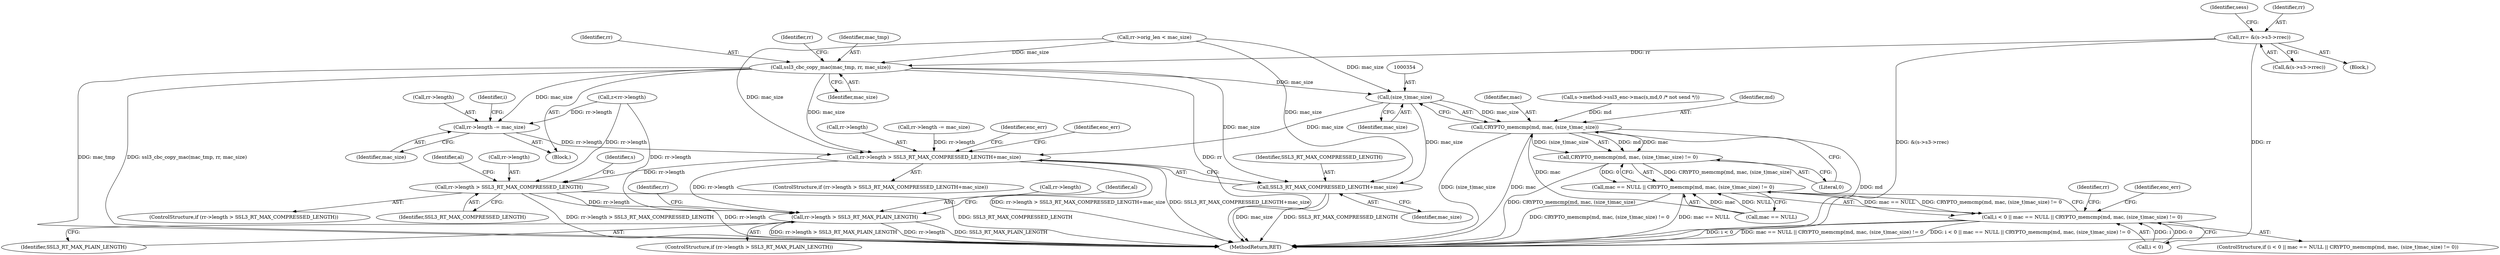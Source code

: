 digraph "0_openssl_103b171d8fc282ef435f8de9afbf7782e312961f_2@pointer" {
"1000128" [label="(Call,rr= &(s->s3->rrec))"];
"1000308" [label="(Call,ssl3_cbc_copy_mac(mac_tmp, rr, mac_size))"];
"1000312" [label="(Call,rr->length -= mac_size)"];
"1000362" [label="(Call,rr->length > SSL3_RT_MAX_COMPRESSED_LENGTH+mac_size)"];
"1000397" [label="(Call,rr->length > SSL3_RT_MAX_COMPRESSED_LENGTH)"];
"1000423" [label="(Call,rr->length > SSL3_RT_MAX_PLAIN_LENGTH)"];
"1000353" [label="(Call,(size_t)mac_size)"];
"1000350" [label="(Call,CRYPTO_memcmp(md, mac, (size_t)mac_size))"];
"1000349" [label="(Call,CRYPTO_memcmp(md, mac, (size_t)mac_size) != 0)"];
"1000345" [label="(Call,mac == NULL || CRYPTO_memcmp(md, mac, (size_t)mac_size) != 0)"];
"1000341" [label="(Call,i < 0 || mac == NULL || CRYPTO_memcmp(md, mac, (size_t)mac_size) != 0)"];
"1000366" [label="(Call,SSL3_RT_MAX_COMPRESSED_LENGTH+mac_size)"];
"1000413" [label="(Identifier,s)"];
"1000352" [label="(Identifier,mac)"];
"1000430" [label="(Identifier,al)"];
"1000313" [label="(Call,rr->length)"];
"1000361" [label="(ControlStructure,if (rr->length > SSL3_RT_MAX_COMPRESSED_LENGTH+mac_size))"];
"1000363" [label="(Call,rr->length)"];
"1000423" [label="(Call,rr->length > SSL3_RT_MAX_PLAIN_LENGTH)"];
"1000404" [label="(Identifier,al)"];
"1000345" [label="(Call,mac == NULL || CRYPTO_memcmp(md, mac, (size_t)mac_size) != 0)"];
"1000422" [label="(ControlStructure,if (rr->length > SSL3_RT_MAX_PLAIN_LENGTH))"];
"1000349" [label="(Call,CRYPTO_memcmp(md, mac, (size_t)mac_size) != 0)"];
"1000335" [label="(Identifier,i)"];
"1000137" [label="(Identifier,sess)"];
"1000319" [label="(Call,rr->length -= mac_size)"];
"1000270" [label="(Call,rr->orig_len < mac_size)"];
"1000346" [label="(Call,mac == NULL)"];
"1000312" [label="(Call,rr->length -= mac_size)"];
"1000336" [label="(Call,s->method->ssl3_enc->mac(s,md,0 /* not send */))"];
"1000367" [label="(Identifier,SSL3_RT_MAX_COMPRESSED_LENGTH)"];
"1000310" [label="(Identifier,rr)"];
"1000368" [label="(Identifier,mac_size)"];
"1000314" [label="(Identifier,rr)"];
"1000366" [label="(Call,SSL3_RT_MAX_COMPRESSED_LENGTH+mac_size)"];
"1000396" [label="(ControlStructure,if (rr->length > SSL3_RT_MAX_COMPRESSED_LENGTH))"];
"1000342" [label="(Call,i < 0)"];
"1000456" [label="(MethodReturn,RET)"];
"1000341" [label="(Call,i < 0 || mac == NULL || CRYPTO_memcmp(md, mac, (size_t)mac_size) != 0)"];
"1000362" [label="(Call,rr->length > SSL3_RT_MAX_COMPRESSED_LENGTH+mac_size)"];
"1000130" [label="(Call,&(s->s3->rrec))"];
"1000128" [label="(Call,rr= &(s->s3->rrec))"];
"1000427" [label="(Identifier,SSL3_RT_MAX_PLAIN_LENGTH)"];
"1000438" [label="(Identifier,rr)"];
"1000309" [label="(Identifier,mac_tmp)"];
"1000370" [label="(Identifier,enc_err)"];
"1000364" [label="(Identifier,rr)"];
"1000316" [label="(Identifier,mac_size)"];
"1000401" [label="(Identifier,SSL3_RT_MAX_COMPRESSED_LENGTH)"];
"1000398" [label="(Call,rr->length)"];
"1000129" [label="(Identifier,rr)"];
"1000350" [label="(Call,CRYPTO_memcmp(md, mac, (size_t)mac_size))"];
"1000211" [label="(Call,z<rr->length)"];
"1000355" [label="(Identifier,mac_size)"];
"1000304" [label="(Block,)"];
"1000311" [label="(Identifier,mac_size)"];
"1000308" [label="(Call,ssl3_cbc_copy_mac(mac_tmp, rr, mac_size))"];
"1000358" [label="(Identifier,enc_err)"];
"1000424" [label="(Call,rr->length)"];
"1000120" [label="(Block,)"];
"1000375" [label="(Identifier,enc_err)"];
"1000397" [label="(Call,rr->length > SSL3_RT_MAX_COMPRESSED_LENGTH)"];
"1000356" [label="(Literal,0)"];
"1000351" [label="(Identifier,md)"];
"1000353" [label="(Call,(size_t)mac_size)"];
"1000340" [label="(ControlStructure,if (i < 0 || mac == NULL || CRYPTO_memcmp(md, mac, (size_t)mac_size) != 0))"];
"1000128" -> "1000120"  [label="AST: "];
"1000128" -> "1000130"  [label="CFG: "];
"1000129" -> "1000128"  [label="AST: "];
"1000130" -> "1000128"  [label="AST: "];
"1000137" -> "1000128"  [label="CFG: "];
"1000128" -> "1000456"  [label="DDG: &(s->s3->rrec)"];
"1000128" -> "1000456"  [label="DDG: rr"];
"1000128" -> "1000308"  [label="DDG: rr"];
"1000308" -> "1000304"  [label="AST: "];
"1000308" -> "1000311"  [label="CFG: "];
"1000309" -> "1000308"  [label="AST: "];
"1000310" -> "1000308"  [label="AST: "];
"1000311" -> "1000308"  [label="AST: "];
"1000314" -> "1000308"  [label="CFG: "];
"1000308" -> "1000456"  [label="DDG: rr"];
"1000308" -> "1000456"  [label="DDG: mac_tmp"];
"1000308" -> "1000456"  [label="DDG: ssl3_cbc_copy_mac(mac_tmp, rr, mac_size)"];
"1000270" -> "1000308"  [label="DDG: mac_size"];
"1000308" -> "1000312"  [label="DDG: mac_size"];
"1000308" -> "1000353"  [label="DDG: mac_size"];
"1000308" -> "1000362"  [label="DDG: mac_size"];
"1000308" -> "1000366"  [label="DDG: mac_size"];
"1000312" -> "1000304"  [label="AST: "];
"1000312" -> "1000316"  [label="CFG: "];
"1000313" -> "1000312"  [label="AST: "];
"1000316" -> "1000312"  [label="AST: "];
"1000335" -> "1000312"  [label="CFG: "];
"1000211" -> "1000312"  [label="DDG: rr->length"];
"1000312" -> "1000362"  [label="DDG: rr->length"];
"1000362" -> "1000361"  [label="AST: "];
"1000362" -> "1000366"  [label="CFG: "];
"1000363" -> "1000362"  [label="AST: "];
"1000366" -> "1000362"  [label="AST: "];
"1000370" -> "1000362"  [label="CFG: "];
"1000375" -> "1000362"  [label="CFG: "];
"1000362" -> "1000456"  [label="DDG: SSL3_RT_MAX_COMPRESSED_LENGTH+mac_size"];
"1000362" -> "1000456"  [label="DDG: rr->length > SSL3_RT_MAX_COMPRESSED_LENGTH+mac_size"];
"1000319" -> "1000362"  [label="DDG: rr->length"];
"1000353" -> "1000362"  [label="DDG: mac_size"];
"1000270" -> "1000362"  [label="DDG: mac_size"];
"1000362" -> "1000397"  [label="DDG: rr->length"];
"1000362" -> "1000423"  [label="DDG: rr->length"];
"1000397" -> "1000396"  [label="AST: "];
"1000397" -> "1000401"  [label="CFG: "];
"1000398" -> "1000397"  [label="AST: "];
"1000401" -> "1000397"  [label="AST: "];
"1000404" -> "1000397"  [label="CFG: "];
"1000413" -> "1000397"  [label="CFG: "];
"1000397" -> "1000456"  [label="DDG: rr->length > SSL3_RT_MAX_COMPRESSED_LENGTH"];
"1000397" -> "1000456"  [label="DDG: rr->length"];
"1000397" -> "1000456"  [label="DDG: SSL3_RT_MAX_COMPRESSED_LENGTH"];
"1000211" -> "1000397"  [label="DDG: rr->length"];
"1000397" -> "1000423"  [label="DDG: rr->length"];
"1000423" -> "1000422"  [label="AST: "];
"1000423" -> "1000427"  [label="CFG: "];
"1000424" -> "1000423"  [label="AST: "];
"1000427" -> "1000423"  [label="AST: "];
"1000430" -> "1000423"  [label="CFG: "];
"1000438" -> "1000423"  [label="CFG: "];
"1000423" -> "1000456"  [label="DDG: SSL3_RT_MAX_PLAIN_LENGTH"];
"1000423" -> "1000456"  [label="DDG: rr->length > SSL3_RT_MAX_PLAIN_LENGTH"];
"1000423" -> "1000456"  [label="DDG: rr->length"];
"1000211" -> "1000423"  [label="DDG: rr->length"];
"1000353" -> "1000350"  [label="AST: "];
"1000353" -> "1000355"  [label="CFG: "];
"1000354" -> "1000353"  [label="AST: "];
"1000355" -> "1000353"  [label="AST: "];
"1000350" -> "1000353"  [label="CFG: "];
"1000353" -> "1000350"  [label="DDG: mac_size"];
"1000270" -> "1000353"  [label="DDG: mac_size"];
"1000353" -> "1000366"  [label="DDG: mac_size"];
"1000350" -> "1000349"  [label="AST: "];
"1000351" -> "1000350"  [label="AST: "];
"1000352" -> "1000350"  [label="AST: "];
"1000356" -> "1000350"  [label="CFG: "];
"1000350" -> "1000456"  [label="DDG: md"];
"1000350" -> "1000456"  [label="DDG: (size_t)mac_size"];
"1000350" -> "1000456"  [label="DDG: mac"];
"1000350" -> "1000349"  [label="DDG: md"];
"1000350" -> "1000349"  [label="DDG: mac"];
"1000350" -> "1000349"  [label="DDG: (size_t)mac_size"];
"1000336" -> "1000350"  [label="DDG: md"];
"1000346" -> "1000350"  [label="DDG: mac"];
"1000349" -> "1000345"  [label="AST: "];
"1000349" -> "1000356"  [label="CFG: "];
"1000356" -> "1000349"  [label="AST: "];
"1000345" -> "1000349"  [label="CFG: "];
"1000349" -> "1000456"  [label="DDG: CRYPTO_memcmp(md, mac, (size_t)mac_size)"];
"1000349" -> "1000345"  [label="DDG: CRYPTO_memcmp(md, mac, (size_t)mac_size)"];
"1000349" -> "1000345"  [label="DDG: 0"];
"1000345" -> "1000341"  [label="AST: "];
"1000345" -> "1000346"  [label="CFG: "];
"1000346" -> "1000345"  [label="AST: "];
"1000341" -> "1000345"  [label="CFG: "];
"1000345" -> "1000456"  [label="DDG: CRYPTO_memcmp(md, mac, (size_t)mac_size) != 0"];
"1000345" -> "1000456"  [label="DDG: mac == NULL"];
"1000345" -> "1000341"  [label="DDG: mac == NULL"];
"1000345" -> "1000341"  [label="DDG: CRYPTO_memcmp(md, mac, (size_t)mac_size) != 0"];
"1000346" -> "1000345"  [label="DDG: mac"];
"1000346" -> "1000345"  [label="DDG: NULL"];
"1000341" -> "1000340"  [label="AST: "];
"1000341" -> "1000342"  [label="CFG: "];
"1000342" -> "1000341"  [label="AST: "];
"1000358" -> "1000341"  [label="CFG: "];
"1000364" -> "1000341"  [label="CFG: "];
"1000341" -> "1000456"  [label="DDG: i < 0"];
"1000341" -> "1000456"  [label="DDG: mac == NULL || CRYPTO_memcmp(md, mac, (size_t)mac_size) != 0"];
"1000341" -> "1000456"  [label="DDG: i < 0 || mac == NULL || CRYPTO_memcmp(md, mac, (size_t)mac_size) != 0"];
"1000342" -> "1000341"  [label="DDG: i"];
"1000342" -> "1000341"  [label="DDG: 0"];
"1000366" -> "1000368"  [label="CFG: "];
"1000367" -> "1000366"  [label="AST: "];
"1000368" -> "1000366"  [label="AST: "];
"1000366" -> "1000456"  [label="DDG: mac_size"];
"1000366" -> "1000456"  [label="DDG: SSL3_RT_MAX_COMPRESSED_LENGTH"];
"1000270" -> "1000366"  [label="DDG: mac_size"];
}
